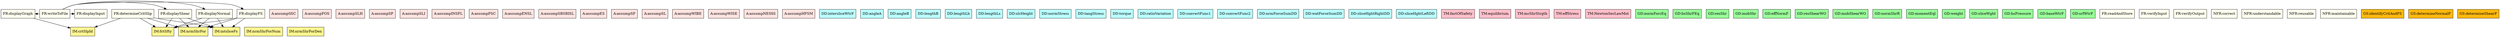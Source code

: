 digraph allvsr {
	determineCritSlip -> FSMK;
	determineCritSlip -> nrmShrForIMMK;
	determineCritSlip -> intsliceFsRCMK;
	determineCritSlip -> crtSlpIdIMMK;
	displayGraph -> crtSlpIdIMMK;
	displayFS -> FSMK;
	displayFS -> nrmShrForIMMK;
	displayFS -> intsliceFsRCMK;
	displayNormal -> FSMK;
	displayNormal -> nrmShrForIMMK;
	displayNormal -> intsliceFsRCMK;
	displayShear -> FSMK;
	displayShear -> nrmShrForIMMK;
	displayShear -> intsliceFsRCMK;
	writeToFile -> displayInput;
	writeToFile -> displayGraph;
	writeToFile -> displayFS;
	writeToFile -> displayNormal;
	writeToFile -> displayShear;


	assumpSSC	[shape=box, color=black, style=filled, fillcolor=mistyrose, label="A:assumpSSC"];
	assumpFOS	[shape=box, color=black, style=filled, fillcolor=mistyrose, label="A:assumpFOS"];
	assumpSLH	[shape=box, color=black, style=filled, fillcolor=mistyrose, label="A:assumpSLH"];
	assumpSP	[shape=box, color=black, style=filled, fillcolor=mistyrose, label="A:assumpSP"];
	assumpSLI	[shape=box, color=black, style=filled, fillcolor=mistyrose, label="A:assumpSLI"];
	assumpINSFL	[shape=box, color=black, style=filled, fillcolor=mistyrose, label="A:assumpINSFL"];
	assumpPSC	[shape=box, color=black, style=filled, fillcolor=mistyrose, label="A:assumpPSC"];
	assumpENSL	[shape=box, color=black, style=filled, fillcolor=mistyrose, label="A:assumpENSL"];
	assumpSBSBISL	[shape=box, color=black, style=filled, fillcolor=mistyrose, label="A:assumpSBSBISL"];
	assumpES	[shape=box, color=black, style=filled, fillcolor=mistyrose, label="A:assumpES"];
	assumpSF	[shape=box, color=black, style=filled, fillcolor=mistyrose, label="A:assumpSF"];
	assumpSL	[shape=box, color=black, style=filled, fillcolor=mistyrose, label="A:assumpSL"];
	assumpWIBE	[shape=box, color=black, style=filled, fillcolor=mistyrose, label="A:assumpWIBE"];
	assumpWISE	[shape=box, color=black, style=filled, fillcolor=mistyrose, label="A:assumpWISE"];
	assumpNESSS	[shape=box, color=black, style=filled, fillcolor=mistyrose, label="A:assumpNESSS"];
	assumpHFSM	[shape=box, color=black, style=filled, fillcolor=mistyrose, label="A:assumpHFSM"];

	subgraph A {
	rank="same"
	{assumpSSC, assumpFOS, assumpSLH, assumpSP, assumpSLI, assumpINSFL, assumpPSC, assumpENSL, assumpSBSBISL, assumpES, assumpSF, assumpSL, assumpWIBE, assumpWISE, assumpNESSS, assumpHFSM}
	}

	H_i	[shape=box, color=black, style=filled, fillcolor=paleturquoise1, label="DD:intersliceWtrF"];
	alpha_i	[shape=box, color=black, style=filled, fillcolor=paleturquoise1, label="DD:angleA"];
	beta_i	[shape=box, color=black, style=filled, fillcolor=paleturquoise1, label="DD:angleB"];
	b_i	[shape=box, color=black, style=filled, fillcolor=paleturquoise1, label="DD:lengthB"];
	l_bi	[shape=box, color=black, style=filled, fillcolor=paleturquoise1, label="DD:lengthLb"];
	l_si	[shape=box, color=black, style=filled, fillcolor=paleturquoise1, label="DD:lengthLs"];
	h_i	[shape=box, color=black, style=filled, fillcolor=paleturquoise1, label="DD:slcHeight"];
	sigma	[shape=box, color=black, style=filled, fillcolor=paleturquoise1, label="DD:normStress"];
	tau	[shape=box, color=black, style=filled, fillcolor=paleturquoise1, label="DD:tangStress"];
	torque	[shape=box, color=black, style=filled, fillcolor=paleturquoise1, label="DD:torque"];
	f_i	[shape=box, color=black, style=filled, fillcolor=paleturquoise1, label="DD:ratioVariation"];
	Phi	[shape=box, color=black, style=filled, fillcolor=paleturquoise1, label="DD:convertFunc1"];
	Psi	[shape=box, color=black, style=filled, fillcolor=paleturquoise1, label="DD:convertFunc2"];
	F_xG	[shape=box, color=black, style=filled, fillcolor=paleturquoise1, label="DD:nrmForceSumDD"];
	F_xH	[shape=box, color=black, style=filled, fillcolor=paleturquoise1, label="DD:watForceSumDD"];
	hR	[shape=box, color=black, style=filled, fillcolor=paleturquoise1, label="DD:sliceHghtRightDD"];
	hL	[shape=box, color=black, style=filled, fillcolor=paleturquoise1, label="DD:sliceHghtLeftDD"];

	subgraph DD {
	rank="same"
	{H_i, alpha_i, beta_i, b_i, l_bi, l_si, h_i, sigma, tau, torque, f_i, Phi, Psi, F_xG, F_xH, hR, hL}
	}

	factOfSafetyTMMK	[shape=box, color=black, style=filled, fillcolor=pink, label="TM:factOfSafety"];
	equilibriumCS	[shape=box, color=black, style=filled, fillcolor=pink, label="TM:equilibrium"];
	mcShrSrgthMK	[shape=box, color=black, style=filled, fillcolor=pink, label="TM:mcShrStrgth"];
	effectiveStressTMMK	[shape=box, color=black, style=filled, fillcolor=pink, label="TM:effStress"];
	newtonSLMK	[shape=box, color=black, style=filled, fillcolor=pink, label="TM:NewtonSecLawMot"];

	subgraph TM {
	rank="same"
	{factOfSafetyTMMK, equilibriumCS, mcShrSrgthMK, effectiveStressTMMK, newtonSLMK}
	}

	normForcEqMK	[shape=box, color=black, style=filled, fillcolor=palegreen, label="GD:normForcEq"];
	bsShrFEqMK	[shape=box, color=black, style=filled, fillcolor=palegreen, label="GD:bsShrFEq"];
	resShrMK	[shape=box, color=black, style=filled, fillcolor=palegreen, label="GD:resShr"];
	mobShrMK	[shape=box, color=black, style=filled, fillcolor=palegreen, label="GD:mobShr"];
	effNormFMK	[shape=box, color=black, style=filled, fillcolor=palegreen, label="GD:effNormF"];
	resShearWOMK	[shape=box, color=black, style=filled, fillcolor=palegreen, label="GD:resShearWO"];
	mobShearWOMK	[shape=box, color=black, style=filled, fillcolor=palegreen, label="GD:mobShearWO"];
	X_iMK	[shape=box, color=black, style=filled, fillcolor=palegreen, label="GD:normShrR"];
	momentEql	[shape=box, color=black, style=filled, fillcolor=palegreen, label="GD:momentEql"];
	weightMK	[shape=box, color=black, style=filled, fillcolor=palegreen, label="GD:weight"];
	sliceWghtMK	[shape=box, color=black, style=filled, fillcolor=palegreen, label="GD:sliceWght"];
	pressureMK	[shape=box, color=black, style=filled, fillcolor=palegreen, label="GD:hsPressure"];
	baseWtrFMK	[shape=box, color=black, style=filled, fillcolor=palegreen, label="GD:baseWtrF"];
	srfWtrFMK	[shape=box, color=black, style=filled, fillcolor=palegreen, label="GD:srfWtrF"];

	subgraph GD {
	rank="same"
	{normForcEqMK, bsShrFEqMK, resShrMK, mobShrMK, effNormFMK, resShearWOMK, mobShearWOMK, X_iMK, momentEql, weightMK, sliceWghtMK, pressureMK, baseWtrFMK, srfWtrFMK}
	}

	FSMK	[shape=box, color=black, style=filled, fillcolor=khaki1, label="IM:fctSfty"];
	nrmShrForIMMK	[shape=box, color=black, style=filled, fillcolor=khaki1, label="IM:nrmShrFor"];
	nrmShrForNumRCMK	[shape=box, color=black, style=filled, fillcolor=khaki1, label="IM:nrmShrForNum"];
	nrmShrForDenRCMK	[shape=box, color=black, style=filled, fillcolor=khaki1, label="IM:nrmShrForDen"];
	intsliceFsRCMK	[shape=box, color=black, style=filled, fillcolor=khaki1, label="IM:intsliceFs"];
	crtSlpIdIMMK	[shape=box, color=black, style=filled, fillcolor=khaki1, label="IM:crtSlpId"];

	subgraph IM {
	rank="same"
	{FSMK, nrmShrForIMMK, nrmShrForNumRCMK, nrmShrForDenRCMK, intsliceFsRCMK, crtSlpIdIMMK}
	}

	readAndStore	[shape=box, color=black, style=filled, fillcolor=ivory, label="FR:readAndStore"];
	verifyInput	[shape=box, color=black, style=filled, fillcolor=ivory, label="FR:verifyInput"];
	determineCritSlip	[shape=box, color=black, style=filled, fillcolor=ivory, label="FR:determineCritSlip"];
	verifyOutput	[shape=box, color=black, style=filled, fillcolor=ivory, label="FR:verifyOutput"];
	displayInput	[shape=box, color=black, style=filled, fillcolor=ivory, label="FR:displayInput"];
	displayGraph	[shape=box, color=black, style=filled, fillcolor=ivory, label="FR:displayGraph"];
	displayFS	[shape=box, color=black, style=filled, fillcolor=ivory, label="FR:displayFS"];
	displayNormal	[shape=box, color=black, style=filled, fillcolor=ivory, label="FR:displayNormal"];
	displayShear	[shape=box, color=black, style=filled, fillcolor=ivory, label="FR:displayShear"];
	writeToFile	[shape=box, color=black, style=filled, fillcolor=ivory, label="FR:writeToFile"];
	correct	[shape=box, color=black, style=filled, fillcolor=ivory, label="NFR:correct"];
	understandable	[shape=box, color=black, style=filled, fillcolor=ivory, label="NFR:understandable"];
	reusable	[shape=box, color=black, style=filled, fillcolor=ivory, label="NFR:reusable"];
	maintainable	[shape=box, color=black, style=filled, fillcolor=ivory, label="NFR:maintainable"];

	subgraph FR {
	rank="same"
	{readAndStore, verifyInput, determineCritSlip, verifyOutput, displayInput, displayGraph, displayFS, displayNormal, displayShear, writeToFile, correct, understandable, reusable, maintainable}
	}

	identifyCritAndFS	[shape=box, color=black, style=filled, fillcolor=darkgoldenrod1, label="GS:identifyCritAndFS"];
	determineNormalF	[shape=box, color=black, style=filled, fillcolor=darkgoldenrod1, label="GS:determineNormalF"];
	determineShearF	[shape=box, color=black, style=filled, fillcolor=darkgoldenrod1, label="GS:determineShearF"];

	subgraph GS {
	rank="same"
	{identifyCritAndFS, determineNormalF, determineShearF}
	}

}
